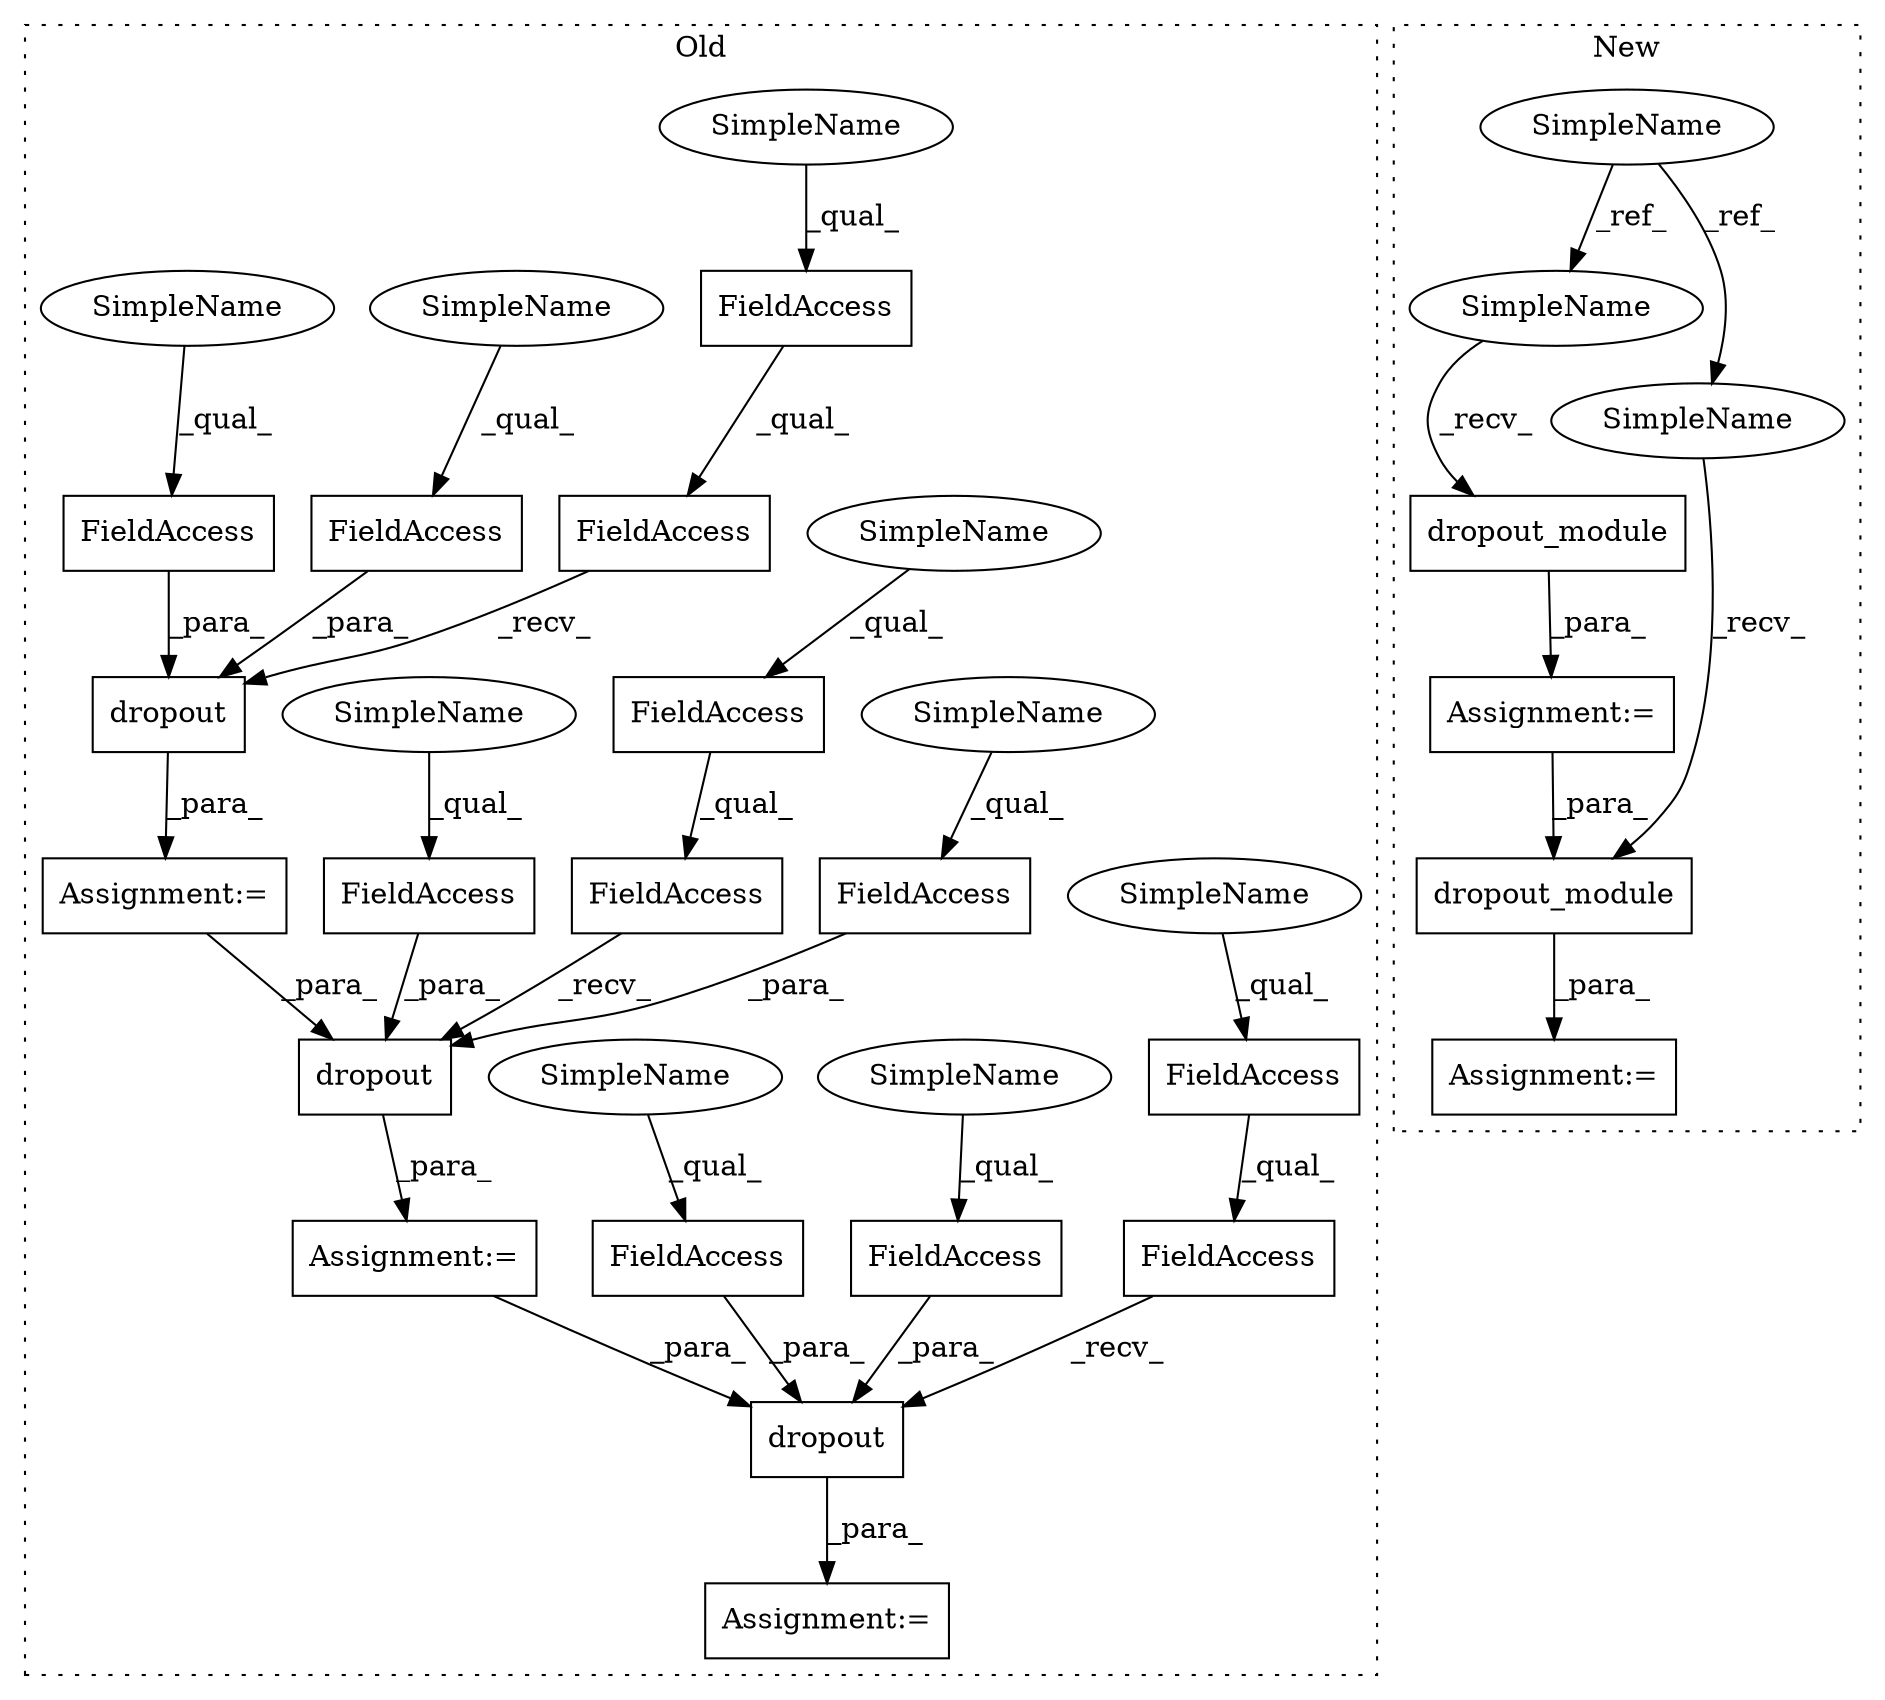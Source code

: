 digraph G {
subgraph cluster0 {
1 [label="dropout" a="32" s="22219,22255" l="8,1" shape="box"];
3 [label="FieldAccess" a="22" s="22199" l="19" shape="box"];
4 [label="FieldAccess" a="22" s="22242" l="13" shape="box"];
6 [label="FieldAccess" a="22" s="22229" l="12" shape="box"];
7 [label="Assignment:=" a="7" s="22570" l="1" shape="box"];
9 [label="FieldAccess" a="22" s="22199" l="8" shape="box"];
10 [label="FieldAccess" a="22" s="22571" l="8" shape="box"];
11 [label="FieldAccess" a="22" s="22571" l="19" shape="box"];
12 [label="FieldAccess" a="22" s="22614" l="13" shape="box"];
13 [label="FieldAccess" a="22" s="22601" l="12" shape="box"];
14 [label="dropout" a="32" s="22591,22627" l="8,1" shape="box"];
15 [label="Assignment:=" a="7" s="22481" l="1" shape="box"];
18 [label="FieldAccess" a="22" s="21196" l="8" shape="box"];
19 [label="FieldAccess" a="22" s="21196" l="19" shape="box"];
20 [label="FieldAccess" a="22" s="21245" l="13" shape="box"];
21 [label="FieldAccess" a="22" s="21226" l="18" shape="box"];
22 [label="dropout" a="32" s="21216,21258" l="8,1" shape="box"];
23 [label="Assignment:=" a="7" s="21195" l="1" shape="box"];
24 [label="SimpleName" a="42" s="21196" l="5" shape="ellipse"];
25 [label="SimpleName" a="42" s="22571" l="5" shape="ellipse"];
26 [label="SimpleName" a="42" s="22199" l="5" shape="ellipse"];
29 [label="SimpleName" a="42" s="22601" l="4" shape="ellipse"];
30 [label="SimpleName" a="42" s="21226" l="4" shape="ellipse"];
31 [label="SimpleName" a="42" s="22614" l="4" shape="ellipse"];
32 [label="SimpleName" a="42" s="22242" l="4" shape="ellipse"];
33 [label="SimpleName" a="42" s="21245" l="4" shape="ellipse"];
34 [label="SimpleName" a="42" s="22229" l="4" shape="ellipse"];
label = "Old";
style="dotted";
}
subgraph cluster1 {
2 [label="dropout_module" a="32" s="22366,22382" l="15,1" shape="box"];
5 [label="SimpleName" a="42" s="20842" l="4" shape="ellipse"];
8 [label="Assignment:=" a="7" s="22360" l="1" shape="box"];
16 [label="Assignment:=" a="7" s="21602" l="1" shape="box"];
17 [label="dropout_module" a="32" s="21608,21624" l="15,1" shape="box"];
27 [label="SimpleName" a="42" s="21603" l="4" shape="ellipse"];
28 [label="SimpleName" a="42" s="22361" l="4" shape="ellipse"];
label = "New";
style="dotted";
}
1 -> 15 [label="_para_"];
2 -> 8 [label="_para_"];
3 -> 1 [label="_recv_"];
4 -> 1 [label="_para_"];
5 -> 27 [label="_ref_"];
5 -> 28 [label="_ref_"];
6 -> 1 [label="_para_"];
9 -> 3 [label="_qual_"];
10 -> 11 [label="_qual_"];
11 -> 14 [label="_recv_"];
12 -> 14 [label="_para_"];
13 -> 14 [label="_para_"];
14 -> 7 [label="_para_"];
15 -> 14 [label="_para_"];
16 -> 2 [label="_para_"];
17 -> 16 [label="_para_"];
18 -> 19 [label="_qual_"];
19 -> 22 [label="_recv_"];
20 -> 22 [label="_para_"];
21 -> 22 [label="_para_"];
22 -> 23 [label="_para_"];
23 -> 1 [label="_para_"];
24 -> 18 [label="_qual_"];
25 -> 10 [label="_qual_"];
26 -> 9 [label="_qual_"];
27 -> 17 [label="_recv_"];
28 -> 2 [label="_recv_"];
29 -> 13 [label="_qual_"];
30 -> 21 [label="_qual_"];
31 -> 12 [label="_qual_"];
32 -> 4 [label="_qual_"];
33 -> 20 [label="_qual_"];
34 -> 6 [label="_qual_"];
}